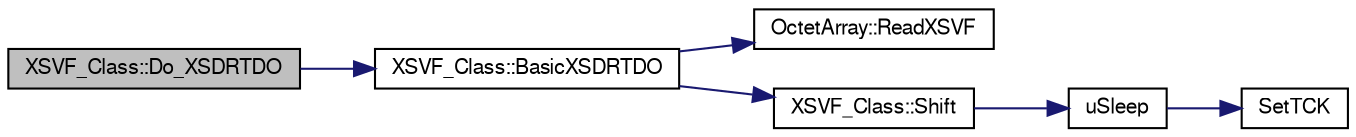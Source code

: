 digraph G
{
  bgcolor="transparent";
  edge [fontname="FreeSans",fontsize=10,labelfontname="FreeSans",labelfontsize=10];
  node [fontname="FreeSans",fontsize=10,shape=record];
  rankdir=LR;
  Node1 [label="XSVF_Class::Do_XSDRTDO",height=0.2,width=0.4,color="black", fillcolor="grey75", style="filled" fontcolor="black"];
  Node1 -> Node2 [color="midnightblue",fontsize=10,style="solid",fontname="FreeSans"];
  Node2 [label="XSVF_Class::BasicXSDRTDO",height=0.2,width=0.4,color="black",URL="$class_x_s_v_f___class.html#a41934cb146f13e6f4ec25a4696ec9c2"];
  Node2 -> Node3 [color="midnightblue",fontsize=10,style="solid",fontname="FreeSans"];
  Node3 [label="OctetArray::ReadXSVF",height=0.2,width=0.4,color="black",URL="$struct_octet_array.html#3223cbfe6d3413548c77d3b852d535e6"];
  Node2 -> Node4 [color="midnightblue",fontsize=10,style="solid",fontname="FreeSans"];
  Node4 [label="XSVF_Class::Shift",height=0.2,width=0.4,color="black",URL="$class_x_s_v_f___class.html#a04c9ce53b4c6550ac573dceeac18cb6"];
  Node4 -> Node5 [color="midnightblue",fontsize=10,style="solid",fontname="FreeSans"];
  Node5 [label="uSleep",height=0.2,width=0.4,color="black",URL="$xsvf_task_8cpp.html#8a905b43fce5e032aef4d8682872d880"];
  Node5 -> Node6 [color="midnightblue",fontsize=10,style="solid",fontname="FreeSans"];
  Node6 [label="SetTCK",height=0.2,width=0.4,color="black",URL="$xsvf_port_8hpp.html#f78586706e602574a5a51f07ca7928d1"];
}
